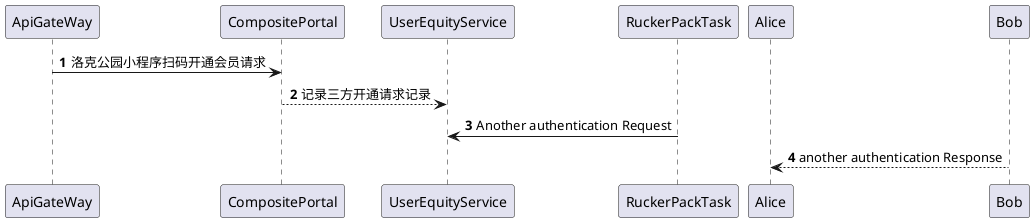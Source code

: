 @startuml
'https://plantuml.com/sequence-diagram

autonumber

ApiGateWay -> CompositePortal: 洛克公园小程序扫码开通会员请求
CompositePortal --> UserEquityService: 记录三方开通请求记录

RuckerPackTask -> UserEquityService: Another authentication Request
Alice <-- Bob: another authentication Response
@enduml